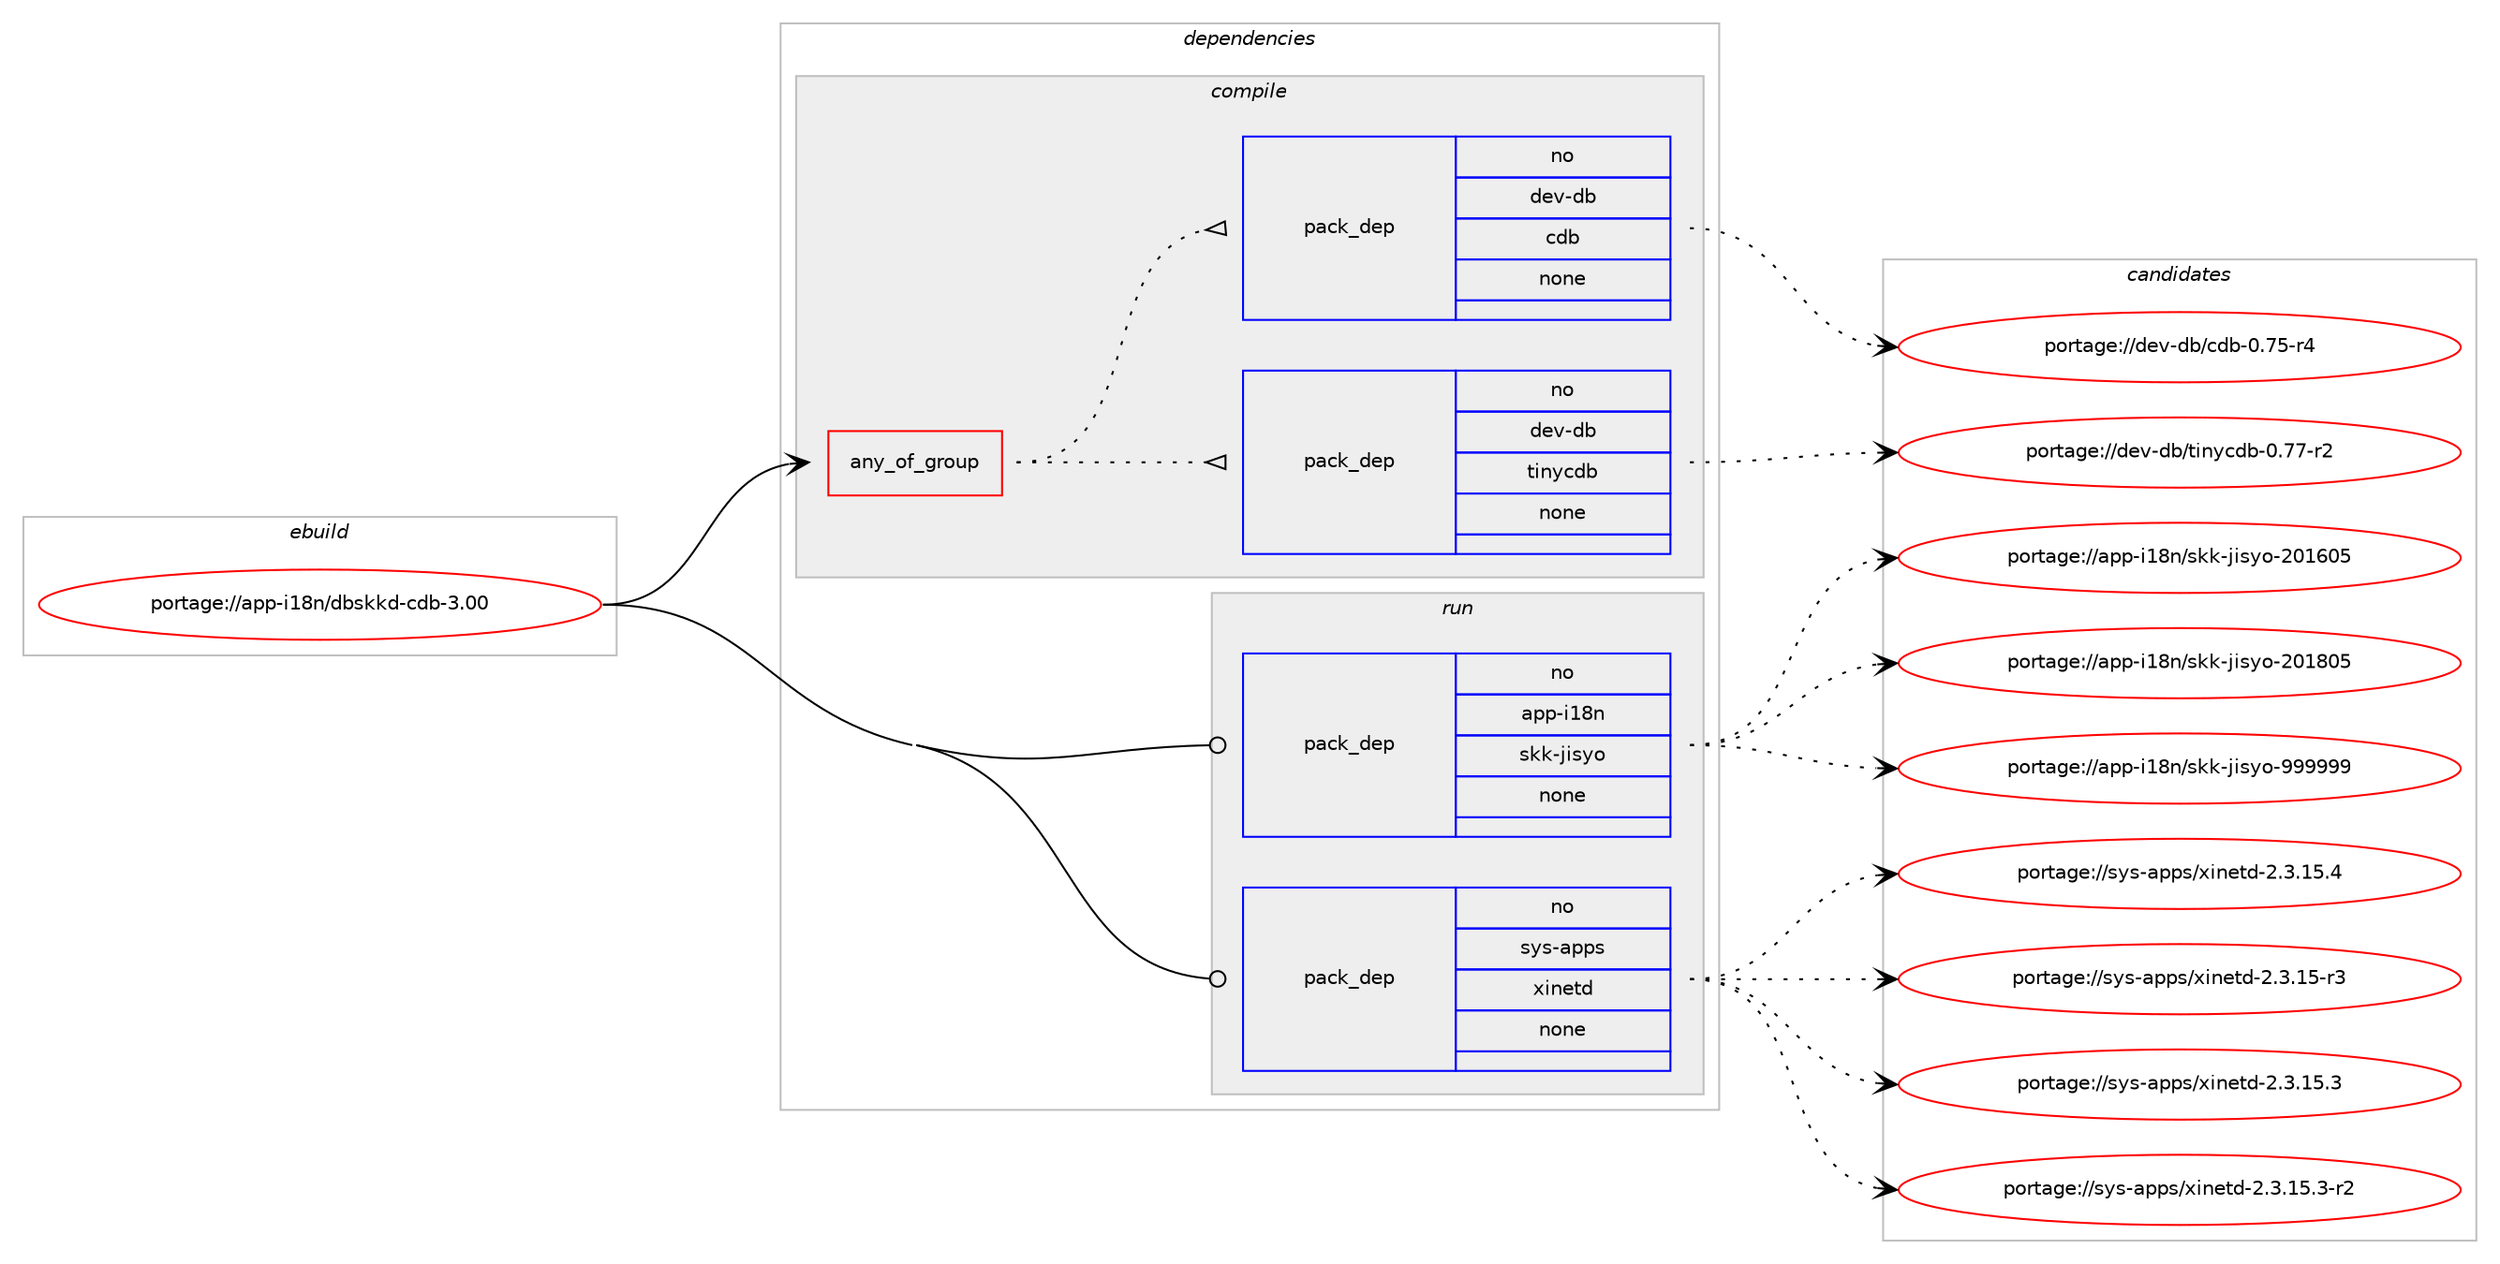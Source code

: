 digraph prolog {

# *************
# Graph options
# *************

newrank=true;
concentrate=true;
compound=true;
graph [rankdir=LR,fontname=Helvetica,fontsize=10,ranksep=1.5];#, ranksep=2.5, nodesep=0.2];
edge  [arrowhead=vee];
node  [fontname=Helvetica,fontsize=10];

# **********
# The ebuild
# **********

subgraph cluster_leftcol {
color=gray;
rank=same;
label=<<i>ebuild</i>>;
id [label="portage://app-i18n/dbskkd-cdb-3.00", color=red, width=4, href="../app-i18n/dbskkd-cdb-3.00.svg"];
}

# ****************
# The dependencies
# ****************

subgraph cluster_midcol {
color=gray;
label=<<i>dependencies</i>>;
subgraph cluster_compile {
fillcolor="#eeeeee";
style=filled;
label=<<i>compile</i>>;
subgraph any437 {
dependency29769 [label=<<TABLE BORDER="0" CELLBORDER="1" CELLSPACING="0" CELLPADDING="4"><TR><TD CELLPADDING="10">any_of_group</TD></TR></TABLE>>, shape=none, color=red];subgraph pack21653 {
dependency29770 [label=<<TABLE BORDER="0" CELLBORDER="1" CELLSPACING="0" CELLPADDING="4" WIDTH="220"><TR><TD ROWSPAN="6" CELLPADDING="30">pack_dep</TD></TR><TR><TD WIDTH="110">no</TD></TR><TR><TD>dev-db</TD></TR><TR><TD>tinycdb</TD></TR><TR><TD>none</TD></TR><TR><TD></TD></TR></TABLE>>, shape=none, color=blue];
}
dependency29769:e -> dependency29770:w [weight=20,style="dotted",arrowhead="oinv"];
subgraph pack21654 {
dependency29771 [label=<<TABLE BORDER="0" CELLBORDER="1" CELLSPACING="0" CELLPADDING="4" WIDTH="220"><TR><TD ROWSPAN="6" CELLPADDING="30">pack_dep</TD></TR><TR><TD WIDTH="110">no</TD></TR><TR><TD>dev-db</TD></TR><TR><TD>cdb</TD></TR><TR><TD>none</TD></TR><TR><TD></TD></TR></TABLE>>, shape=none, color=blue];
}
dependency29769:e -> dependency29771:w [weight=20,style="dotted",arrowhead="oinv"];
}
id:e -> dependency29769:w [weight=20,style="solid",arrowhead="vee"];
}
subgraph cluster_compileandrun {
fillcolor="#eeeeee";
style=filled;
label=<<i>compile and run</i>>;
}
subgraph cluster_run {
fillcolor="#eeeeee";
style=filled;
label=<<i>run</i>>;
subgraph pack21655 {
dependency29772 [label=<<TABLE BORDER="0" CELLBORDER="1" CELLSPACING="0" CELLPADDING="4" WIDTH="220"><TR><TD ROWSPAN="6" CELLPADDING="30">pack_dep</TD></TR><TR><TD WIDTH="110">no</TD></TR><TR><TD>app-i18n</TD></TR><TR><TD>skk-jisyo</TD></TR><TR><TD>none</TD></TR><TR><TD></TD></TR></TABLE>>, shape=none, color=blue];
}
id:e -> dependency29772:w [weight=20,style="solid",arrowhead="odot"];
subgraph pack21656 {
dependency29773 [label=<<TABLE BORDER="0" CELLBORDER="1" CELLSPACING="0" CELLPADDING="4" WIDTH="220"><TR><TD ROWSPAN="6" CELLPADDING="30">pack_dep</TD></TR><TR><TD WIDTH="110">no</TD></TR><TR><TD>sys-apps</TD></TR><TR><TD>xinetd</TD></TR><TR><TD>none</TD></TR><TR><TD></TD></TR></TABLE>>, shape=none, color=blue];
}
id:e -> dependency29773:w [weight=20,style="solid",arrowhead="odot"];
}
}

# **************
# The candidates
# **************

subgraph cluster_choices {
rank=same;
color=gray;
label=<<i>candidates</i>>;

subgraph choice21653 {
color=black;
nodesep=1;
choiceportage100101118451009847116105110121991009845484655554511450 [label="portage://dev-db/tinycdb-0.77-r2", color=red, width=4,href="../dev-db/tinycdb-0.77-r2.svg"];
dependency29770:e -> choiceportage100101118451009847116105110121991009845484655554511450:w [style=dotted,weight="100"];
}
subgraph choice21654 {
color=black;
nodesep=1;
choiceportage100101118451009847991009845484655534511452 [label="portage://dev-db/cdb-0.75-r4", color=red, width=4,href="../dev-db/cdb-0.75-r4.svg"];
dependency29771:e -> choiceportage100101118451009847991009845484655534511452:w [style=dotted,weight="100"];
}
subgraph choice21655 {
color=black;
nodesep=1;
choiceportage97112112451054956110471151071074510610511512111145504849544853 [label="portage://app-i18n/skk-jisyo-201605", color=red, width=4,href="../app-i18n/skk-jisyo-201605.svg"];
choiceportage97112112451054956110471151071074510610511512111145504849564853 [label="portage://app-i18n/skk-jisyo-201805", color=red, width=4,href="../app-i18n/skk-jisyo-201805.svg"];
choiceportage97112112451054956110471151071074510610511512111145575757575757 [label="portage://app-i18n/skk-jisyo-999999", color=red, width=4,href="../app-i18n/skk-jisyo-999999.svg"];
dependency29772:e -> choiceportage97112112451054956110471151071074510610511512111145504849544853:w [style=dotted,weight="100"];
dependency29772:e -> choiceportage97112112451054956110471151071074510610511512111145504849564853:w [style=dotted,weight="100"];
dependency29772:e -> choiceportage97112112451054956110471151071074510610511512111145575757575757:w [style=dotted,weight="100"];
}
subgraph choice21656 {
color=black;
nodesep=1;
choiceportage115121115459711211211547120105110101116100455046514649534511451 [label="portage://sys-apps/xinetd-2.3.15-r3", color=red, width=4,href="../sys-apps/xinetd-2.3.15-r3.svg"];
choiceportage115121115459711211211547120105110101116100455046514649534651 [label="portage://sys-apps/xinetd-2.3.15.3", color=red, width=4,href="../sys-apps/xinetd-2.3.15.3.svg"];
choiceportage1151211154597112112115471201051101011161004550465146495346514511450 [label="portage://sys-apps/xinetd-2.3.15.3-r2", color=red, width=4,href="../sys-apps/xinetd-2.3.15.3-r2.svg"];
choiceportage115121115459711211211547120105110101116100455046514649534652 [label="portage://sys-apps/xinetd-2.3.15.4", color=red, width=4,href="../sys-apps/xinetd-2.3.15.4.svg"];
dependency29773:e -> choiceportage115121115459711211211547120105110101116100455046514649534511451:w [style=dotted,weight="100"];
dependency29773:e -> choiceportage115121115459711211211547120105110101116100455046514649534651:w [style=dotted,weight="100"];
dependency29773:e -> choiceportage1151211154597112112115471201051101011161004550465146495346514511450:w [style=dotted,weight="100"];
dependency29773:e -> choiceportage115121115459711211211547120105110101116100455046514649534652:w [style=dotted,weight="100"];
}
}

}

